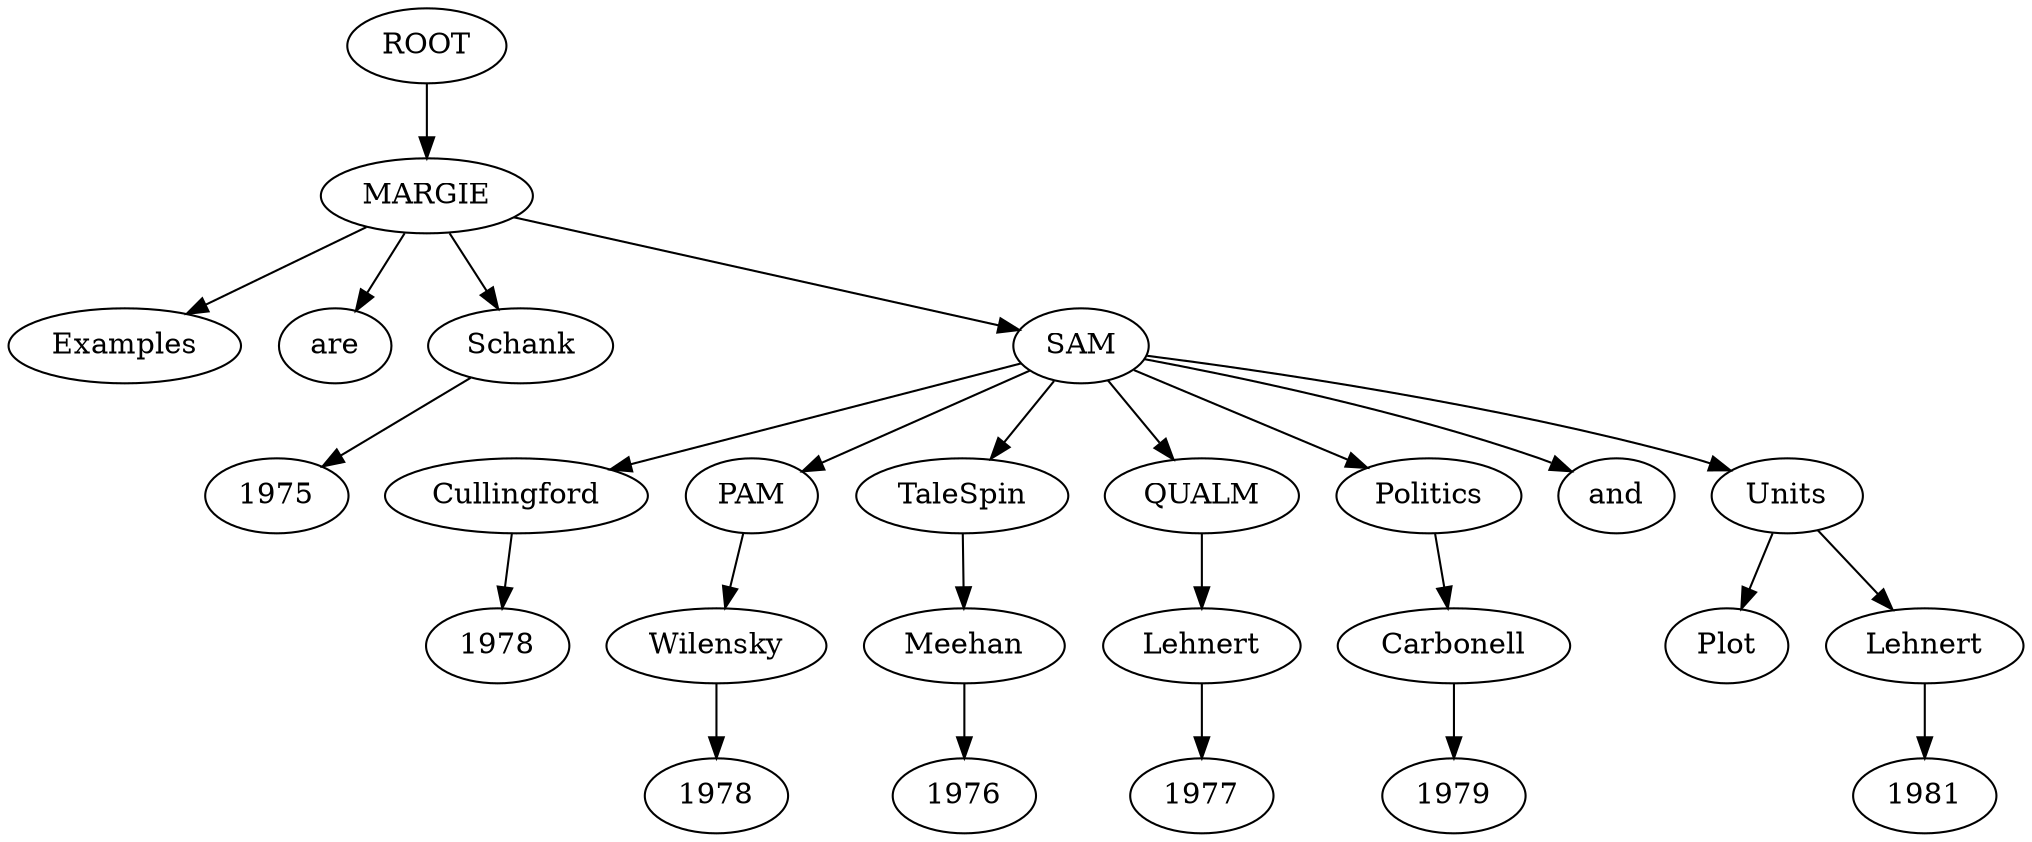 digraph graph14 {
	node0 [label="ROOT"];
	node1 [label="Examples"];
	node2 [label="are"];
	node3 [label="MARGIE"];
	node5 [label="Schank"];
	node7 [label="1975"];
	node10 [label="SAM"];
	node12 [label="Cullingford"];
	node14 [label="1978"];
	node17 [label="PAM"];
	node19 [label="Wilensky"];
	node21 [label="1978"];
	node24 [label="TaleSpin"];
	node26 [label="Meehan"];
	node28 [label="1976"];
	node31 [label="QUALM"];
	node33 [label="Lehnert"];
	node35 [label="1977"];
	node38 [label="Politics"];
	node40 [label="Carbonell"];
	node42 [label="1979"];
	node45 [label="and"];
	node46 [label="Plot"];
	node47 [label="Units"];
	node49 [label="Lehnert"];
	node50 [label="1981"];
	node0 -> node3;
	node3 -> node1;
	node3 -> node2;
	node3 -> node5;
	node5 -> node7;
	node3 -> node10;
	node10 -> node12;
	node12 -> node14;
	node10 -> node17;
	node17 -> node19;
	node19 -> node21;
	node10 -> node24;
	node24 -> node26;
	node26 -> node28;
	node10 -> node31;
	node31 -> node33;
	node33 -> node35;
	node10 -> node38;
	node38 -> node40;
	node40 -> node42;
	node10 -> node45;
	node47 -> node46;
	node10 -> node47;
	node47 -> node49;
	node49 -> node50;
}
